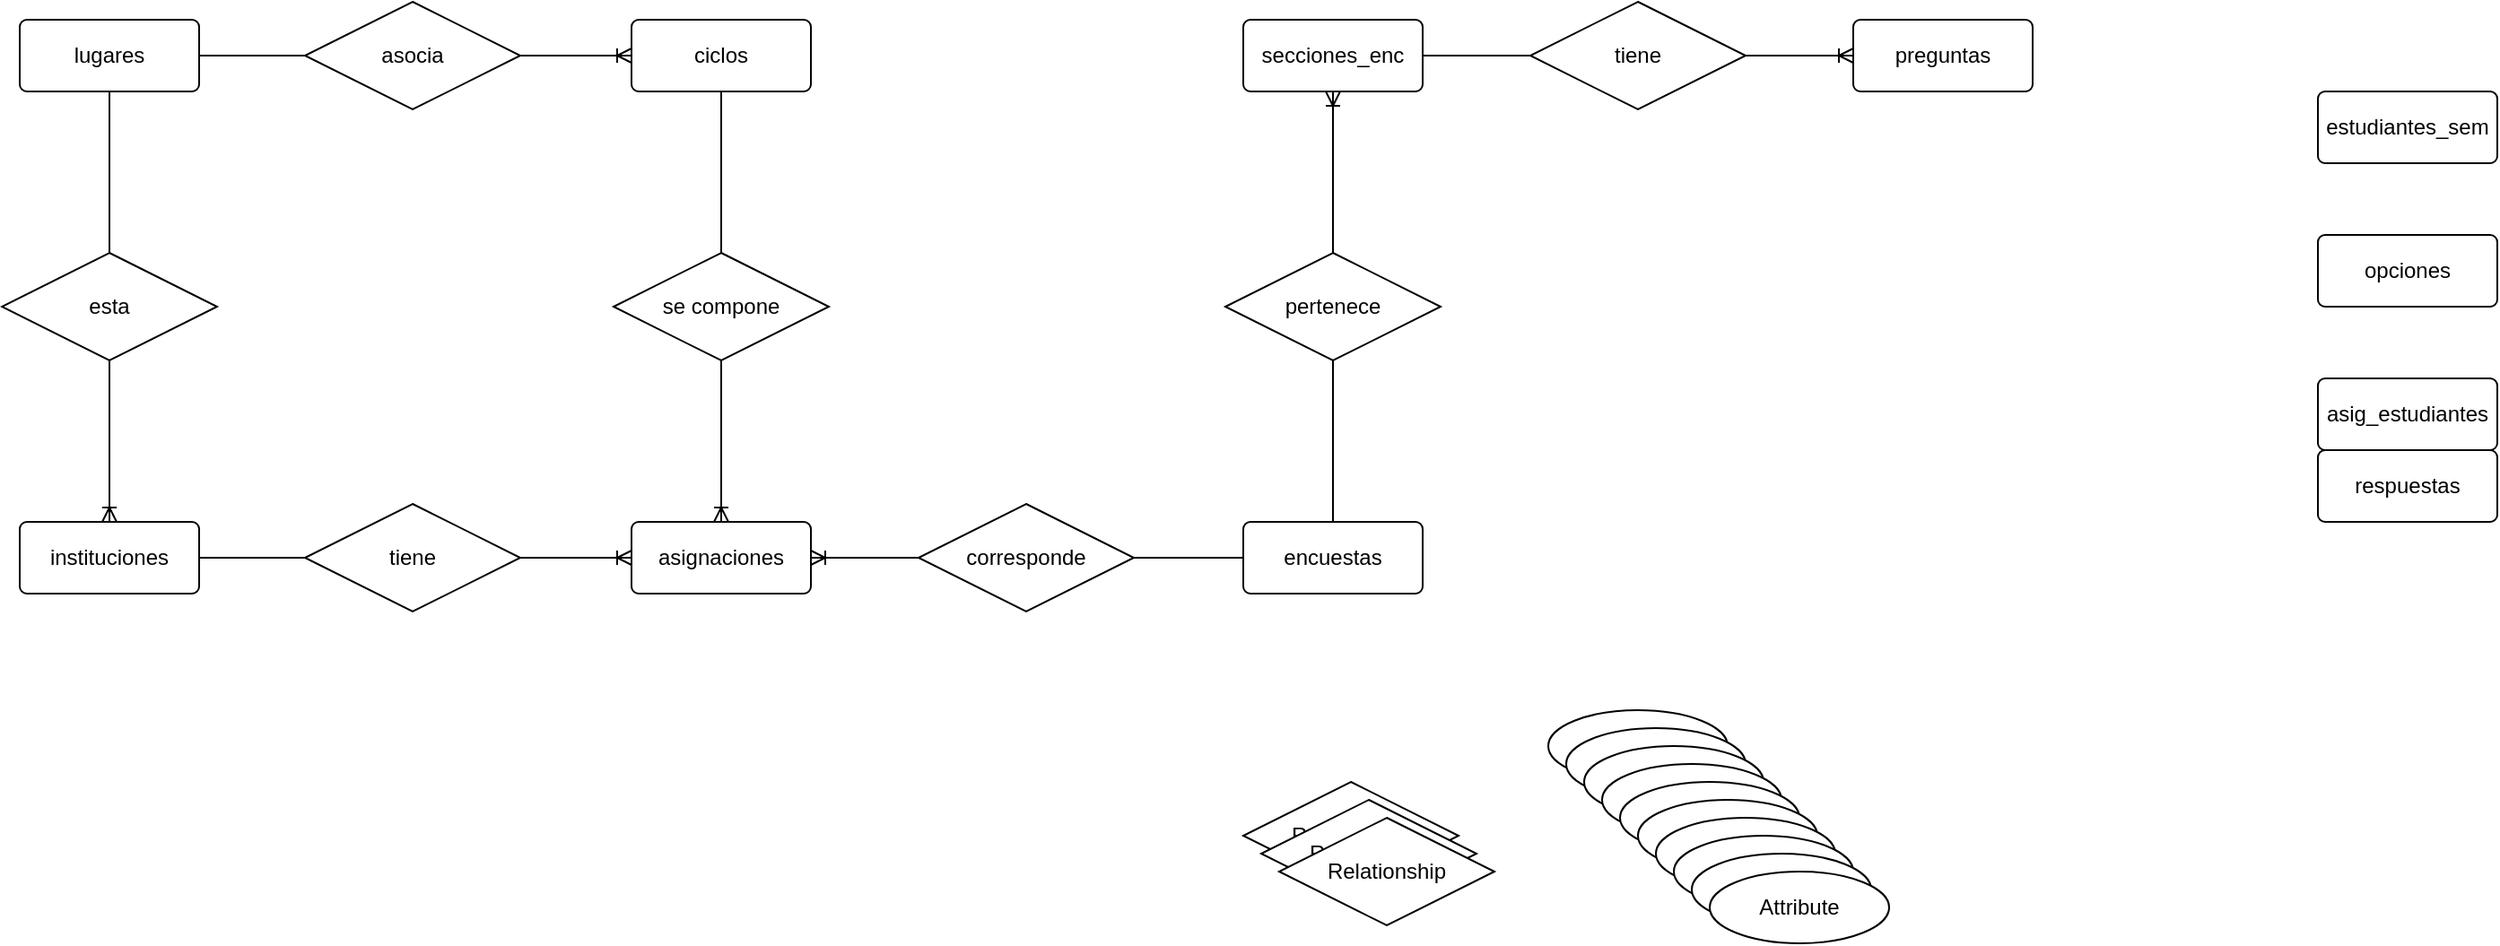 <mxfile version="24.7.8">
  <diagram name="Página-1" id="NU3Lg-H8xVEBIbT-PS1q">
    <mxGraphModel dx="785" dy="505" grid="1" gridSize="10" guides="1" tooltips="1" connect="1" arrows="1" fold="1" page="1" pageScale="1" pageWidth="827" pageHeight="1169" math="0" shadow="0">
      <root>
        <mxCell id="0" />
        <mxCell id="1" parent="0" />
        <mxCell id="Htf_PntQGy5ZtsVoVVIq-1" value="lugares" style="rounded=1;arcSize=10;whiteSpace=wrap;html=1;align=center;" vertex="1" parent="1">
          <mxGeometry x="199" y="40" width="100" height="40" as="geometry" />
        </mxCell>
        <mxCell id="Htf_PntQGy5ZtsVoVVIq-6" value="ciclos" style="rounded=1;arcSize=10;whiteSpace=wrap;html=1;align=center;" vertex="1" parent="1">
          <mxGeometry x="540" y="40" width="100" height="40" as="geometry" />
        </mxCell>
        <mxCell id="Htf_PntQGy5ZtsVoVVIq-7" value="Attribute" style="ellipse;whiteSpace=wrap;html=1;align=center;" vertex="1" parent="1">
          <mxGeometry x="1051" y="425" width="100" height="40" as="geometry" />
        </mxCell>
        <mxCell id="Htf_PntQGy5ZtsVoVVIq-8" value="Attribute" style="ellipse;whiteSpace=wrap;html=1;align=center;" vertex="1" parent="1">
          <mxGeometry x="1061" y="435" width="100" height="40" as="geometry" />
        </mxCell>
        <mxCell id="Htf_PntQGy5ZtsVoVVIq-9" value="Attribute" style="ellipse;whiteSpace=wrap;html=1;align=center;" vertex="1" parent="1">
          <mxGeometry x="1071" y="445" width="100" height="40" as="geometry" />
        </mxCell>
        <mxCell id="Htf_PntQGy5ZtsVoVVIq-10" value="Attribute" style="ellipse;whiteSpace=wrap;html=1;align=center;" vertex="1" parent="1">
          <mxGeometry x="1081" y="455" width="100" height="40" as="geometry" />
        </mxCell>
        <mxCell id="Htf_PntQGy5ZtsVoVVIq-11" value="Attribute" style="ellipse;whiteSpace=wrap;html=1;align=center;" vertex="1" parent="1">
          <mxGeometry x="1091" y="465" width="100" height="40" as="geometry" />
        </mxCell>
        <mxCell id="Htf_PntQGy5ZtsVoVVIq-12" value="Attribute" style="ellipse;whiteSpace=wrap;html=1;align=center;" vertex="1" parent="1">
          <mxGeometry x="1101" y="475" width="100" height="40" as="geometry" />
        </mxCell>
        <mxCell id="Htf_PntQGy5ZtsVoVVIq-13" value="Attribute" style="ellipse;whiteSpace=wrap;html=1;align=center;" vertex="1" parent="1">
          <mxGeometry x="1111" y="485" width="100" height="40" as="geometry" />
        </mxCell>
        <mxCell id="Htf_PntQGy5ZtsVoVVIq-14" value="Attribute" style="ellipse;whiteSpace=wrap;html=1;align=center;" vertex="1" parent="1">
          <mxGeometry x="1121" y="495" width="100" height="40" as="geometry" />
        </mxCell>
        <mxCell id="Htf_PntQGy5ZtsVoVVIq-15" value="Attribute" style="ellipse;whiteSpace=wrap;html=1;align=center;" vertex="1" parent="1">
          <mxGeometry x="1131" y="505" width="100" height="40" as="geometry" />
        </mxCell>
        <mxCell id="Htf_PntQGy5ZtsVoVVIq-16" value="Attribute" style="ellipse;whiteSpace=wrap;html=1;align=center;" vertex="1" parent="1">
          <mxGeometry x="1141" y="515" width="100" height="40" as="geometry" />
        </mxCell>
        <mxCell id="Htf_PntQGy5ZtsVoVVIq-17" value="respuestas" style="rounded=1;arcSize=10;whiteSpace=wrap;html=1;align=center;" vertex="1" parent="1">
          <mxGeometry x="1480" y="280" width="100" height="40" as="geometry" />
        </mxCell>
        <mxCell id="Htf_PntQGy5ZtsVoVVIq-18" value="asig_estudiantes" style="rounded=1;arcSize=10;whiteSpace=wrap;html=1;align=center;" vertex="1" parent="1">
          <mxGeometry x="1480" y="240" width="100" height="40" as="geometry" />
        </mxCell>
        <mxCell id="Htf_PntQGy5ZtsVoVVIq-19" value="asignaciones" style="rounded=1;arcSize=10;whiteSpace=wrap;html=1;align=center;" vertex="1" parent="1">
          <mxGeometry x="540" y="320" width="100" height="40" as="geometry" />
        </mxCell>
        <mxCell id="Htf_PntQGy5ZtsVoVVIq-20" value="opciones" style="rounded=1;arcSize=10;whiteSpace=wrap;html=1;align=center;" vertex="1" parent="1">
          <mxGeometry x="1480" y="160" width="100" height="40" as="geometry" />
        </mxCell>
        <mxCell id="Htf_PntQGy5ZtsVoVVIq-21" value="preguntas" style="rounded=1;arcSize=10;whiteSpace=wrap;html=1;align=center;" vertex="1" parent="1">
          <mxGeometry x="1221" y="40" width="100" height="40" as="geometry" />
        </mxCell>
        <mxCell id="Htf_PntQGy5ZtsVoVVIq-22" value="secciones_enc" style="rounded=1;arcSize=10;whiteSpace=wrap;html=1;align=center;" vertex="1" parent="1">
          <mxGeometry x="881" y="40" width="100" height="40" as="geometry" />
        </mxCell>
        <mxCell id="Htf_PntQGy5ZtsVoVVIq-23" value="encuestas" style="rounded=1;arcSize=10;whiteSpace=wrap;html=1;align=center;" vertex="1" parent="1">
          <mxGeometry x="881" y="320" width="100" height="40" as="geometry" />
        </mxCell>
        <mxCell id="Htf_PntQGy5ZtsVoVVIq-24" value="estudiantes_sem" style="rounded=1;arcSize=10;whiteSpace=wrap;html=1;align=center;" vertex="1" parent="1">
          <mxGeometry x="1480" y="80" width="100" height="40" as="geometry" />
        </mxCell>
        <mxCell id="Htf_PntQGy5ZtsVoVVIq-25" value="instituciones" style="rounded=1;arcSize=10;whiteSpace=wrap;html=1;align=center;" vertex="1" parent="1">
          <mxGeometry x="199" y="320" width="100" height="40" as="geometry" />
        </mxCell>
        <mxCell id="Htf_PntQGy5ZtsVoVVIq-27" value="Relationship" style="shape=rhombus;perimeter=rhombusPerimeter;whiteSpace=wrap;html=1;align=center;" vertex="1" parent="1">
          <mxGeometry x="881" y="465" width="120" height="60" as="geometry" />
        </mxCell>
        <mxCell id="Htf_PntQGy5ZtsVoVVIq-28" value="Relationship" style="shape=rhombus;perimeter=rhombusPerimeter;whiteSpace=wrap;html=1;align=center;" vertex="1" parent="1">
          <mxGeometry x="891" y="475" width="120" height="60" as="geometry" />
        </mxCell>
        <mxCell id="Htf_PntQGy5ZtsVoVVIq-29" value="Relationship" style="shape=rhombus;perimeter=rhombusPerimeter;whiteSpace=wrap;html=1;align=center;" vertex="1" parent="1">
          <mxGeometry x="901" y="485" width="120" height="60" as="geometry" />
        </mxCell>
        <mxCell id="Htf_PntQGy5ZtsVoVVIq-58" style="edgeStyle=orthogonalEdgeStyle;rounded=0;orthogonalLoop=1;jettySize=auto;html=1;endArrow=none;endFill=0;" edge="1" parent="1" source="Htf_PntQGy5ZtsVoVVIq-30" target="Htf_PntQGy5ZtsVoVVIq-22">
          <mxGeometry relative="1" as="geometry" />
        </mxCell>
        <mxCell id="Htf_PntQGy5ZtsVoVVIq-59" style="edgeStyle=orthogonalEdgeStyle;rounded=0;orthogonalLoop=1;jettySize=auto;html=1;endArrow=ERoneToMany;endFill=0;" edge="1" parent="1" source="Htf_PntQGy5ZtsVoVVIq-30" target="Htf_PntQGy5ZtsVoVVIq-21">
          <mxGeometry relative="1" as="geometry" />
        </mxCell>
        <mxCell id="Htf_PntQGy5ZtsVoVVIq-30" value="tiene" style="shape=rhombus;perimeter=rhombusPerimeter;whiteSpace=wrap;html=1;align=center;" vertex="1" parent="1">
          <mxGeometry x="1041" y="30" width="120" height="60" as="geometry" />
        </mxCell>
        <mxCell id="Htf_PntQGy5ZtsVoVVIq-54" style="edgeStyle=orthogonalEdgeStyle;rounded=0;orthogonalLoop=1;jettySize=auto;html=1;exitX=0.5;exitY=1;exitDx=0;exitDy=0;endArrow=none;endFill=0;" edge="1" parent="1" source="Htf_PntQGy5ZtsVoVVIq-31" target="Htf_PntQGy5ZtsVoVVIq-23">
          <mxGeometry relative="1" as="geometry" />
        </mxCell>
        <mxCell id="Htf_PntQGy5ZtsVoVVIq-55" style="edgeStyle=orthogonalEdgeStyle;rounded=0;orthogonalLoop=1;jettySize=auto;html=1;endArrow=ERoneToMany;endFill=0;" edge="1" parent="1" source="Htf_PntQGy5ZtsVoVVIq-31" target="Htf_PntQGy5ZtsVoVVIq-22">
          <mxGeometry relative="1" as="geometry" />
        </mxCell>
        <mxCell id="Htf_PntQGy5ZtsVoVVIq-31" value="pertenece" style="shape=rhombus;perimeter=rhombusPerimeter;whiteSpace=wrap;html=1;align=center;" vertex="1" parent="1">
          <mxGeometry x="871" y="170" width="120" height="60" as="geometry" />
        </mxCell>
        <mxCell id="Htf_PntQGy5ZtsVoVVIq-52" style="edgeStyle=orthogonalEdgeStyle;rounded=0;orthogonalLoop=1;jettySize=auto;html=1;endArrow=none;endFill=0;" edge="1" parent="1" source="Htf_PntQGy5ZtsVoVVIq-32" target="Htf_PntQGy5ZtsVoVVIq-23">
          <mxGeometry relative="1" as="geometry" />
        </mxCell>
        <mxCell id="Htf_PntQGy5ZtsVoVVIq-53" style="edgeStyle=orthogonalEdgeStyle;rounded=0;orthogonalLoop=1;jettySize=auto;html=1;endArrow=ERoneToMany;endFill=0;" edge="1" parent="1" source="Htf_PntQGy5ZtsVoVVIq-32" target="Htf_PntQGy5ZtsVoVVIq-19">
          <mxGeometry relative="1" as="geometry" />
        </mxCell>
        <mxCell id="Htf_PntQGy5ZtsVoVVIq-32" value="corresponde" style="shape=rhombus;perimeter=rhombusPerimeter;whiteSpace=wrap;html=1;align=center;" vertex="1" parent="1">
          <mxGeometry x="700" y="310" width="120" height="60" as="geometry" />
        </mxCell>
        <mxCell id="Htf_PntQGy5ZtsVoVVIq-50" style="edgeStyle=orthogonalEdgeStyle;rounded=0;orthogonalLoop=1;jettySize=auto;html=1;exitX=0;exitY=0.5;exitDx=0;exitDy=0;endArrow=none;endFill=0;" edge="1" parent="1" source="Htf_PntQGy5ZtsVoVVIq-33" target="Htf_PntQGy5ZtsVoVVIq-25">
          <mxGeometry relative="1" as="geometry" />
        </mxCell>
        <mxCell id="Htf_PntQGy5ZtsVoVVIq-51" style="edgeStyle=orthogonalEdgeStyle;rounded=0;orthogonalLoop=1;jettySize=auto;html=1;exitX=1;exitY=0.5;exitDx=0;exitDy=0;endArrow=ERoneToMany;endFill=0;" edge="1" parent="1" source="Htf_PntQGy5ZtsVoVVIq-33" target="Htf_PntQGy5ZtsVoVVIq-19">
          <mxGeometry relative="1" as="geometry" />
        </mxCell>
        <mxCell id="Htf_PntQGy5ZtsVoVVIq-33" value="tiene" style="shape=rhombus;perimeter=rhombusPerimeter;whiteSpace=wrap;html=1;align=center;" vertex="1" parent="1">
          <mxGeometry x="358" y="310" width="120" height="60" as="geometry" />
        </mxCell>
        <mxCell id="Htf_PntQGy5ZtsVoVVIq-48" style="edgeStyle=orthogonalEdgeStyle;rounded=0;orthogonalLoop=1;jettySize=auto;html=1;exitX=0.5;exitY=0;exitDx=0;exitDy=0;endArrow=none;endFill=0;" edge="1" parent="1" source="Htf_PntQGy5ZtsVoVVIq-34" target="Htf_PntQGy5ZtsVoVVIq-6">
          <mxGeometry relative="1" as="geometry" />
        </mxCell>
        <mxCell id="Htf_PntQGy5ZtsVoVVIq-49" style="edgeStyle=orthogonalEdgeStyle;rounded=0;orthogonalLoop=1;jettySize=auto;html=1;exitX=0.5;exitY=1;exitDx=0;exitDy=0;endArrow=ERoneToMany;endFill=0;" edge="1" parent="1" source="Htf_PntQGy5ZtsVoVVIq-34" target="Htf_PntQGy5ZtsVoVVIq-19">
          <mxGeometry relative="1" as="geometry" />
        </mxCell>
        <mxCell id="Htf_PntQGy5ZtsVoVVIq-34" value="se compone" style="shape=rhombus;perimeter=rhombusPerimeter;whiteSpace=wrap;html=1;align=center;" vertex="1" parent="1">
          <mxGeometry x="530" y="170" width="120" height="60" as="geometry" />
        </mxCell>
        <mxCell id="Htf_PntQGy5ZtsVoVVIq-46" style="edgeStyle=orthogonalEdgeStyle;rounded=0;orthogonalLoop=1;jettySize=auto;html=1;exitX=0.5;exitY=0;exitDx=0;exitDy=0;endArrow=none;endFill=0;" edge="1" parent="1" source="Htf_PntQGy5ZtsVoVVIq-35" target="Htf_PntQGy5ZtsVoVVIq-1">
          <mxGeometry relative="1" as="geometry" />
        </mxCell>
        <mxCell id="Htf_PntQGy5ZtsVoVVIq-47" style="edgeStyle=orthogonalEdgeStyle;rounded=0;orthogonalLoop=1;jettySize=auto;html=1;exitX=0.5;exitY=1;exitDx=0;exitDy=0;endArrow=ERoneToMany;endFill=0;" edge="1" parent="1" source="Htf_PntQGy5ZtsVoVVIq-35" target="Htf_PntQGy5ZtsVoVVIq-25">
          <mxGeometry relative="1" as="geometry" />
        </mxCell>
        <mxCell id="Htf_PntQGy5ZtsVoVVIq-35" value="esta" style="shape=rhombus;perimeter=rhombusPerimeter;whiteSpace=wrap;html=1;align=center;" vertex="1" parent="1">
          <mxGeometry x="189" y="170" width="120" height="60" as="geometry" />
        </mxCell>
        <mxCell id="Htf_PntQGy5ZtsVoVVIq-44" style="edgeStyle=orthogonalEdgeStyle;rounded=0;orthogonalLoop=1;jettySize=auto;html=1;endArrow=none;endFill=0;" edge="1" parent="1" source="Htf_PntQGy5ZtsVoVVIq-36" target="Htf_PntQGy5ZtsVoVVIq-1">
          <mxGeometry relative="1" as="geometry" />
        </mxCell>
        <mxCell id="Htf_PntQGy5ZtsVoVVIq-45" style="rounded=0;orthogonalLoop=1;jettySize=auto;html=1;endArrow=ERoneToMany;endFill=0;" edge="1" parent="1" source="Htf_PntQGy5ZtsVoVVIq-36" target="Htf_PntQGy5ZtsVoVVIq-6">
          <mxGeometry relative="1" as="geometry" />
        </mxCell>
        <mxCell id="Htf_PntQGy5ZtsVoVVIq-36" value="asocia" style="shape=rhombus;perimeter=rhombusPerimeter;whiteSpace=wrap;html=1;align=center;" vertex="1" parent="1">
          <mxGeometry x="358" y="30" width="120" height="60" as="geometry" />
        </mxCell>
        <mxCell id="Htf_PntQGy5ZtsVoVVIq-56" style="edgeStyle=orthogonalEdgeStyle;rounded=0;orthogonalLoop=1;jettySize=auto;html=1;exitX=0.5;exitY=1;exitDx=0;exitDy=0;" edge="1" parent="1" source="Htf_PntQGy5ZtsVoVVIq-31" target="Htf_PntQGy5ZtsVoVVIq-31">
          <mxGeometry relative="1" as="geometry" />
        </mxCell>
      </root>
    </mxGraphModel>
  </diagram>
</mxfile>
